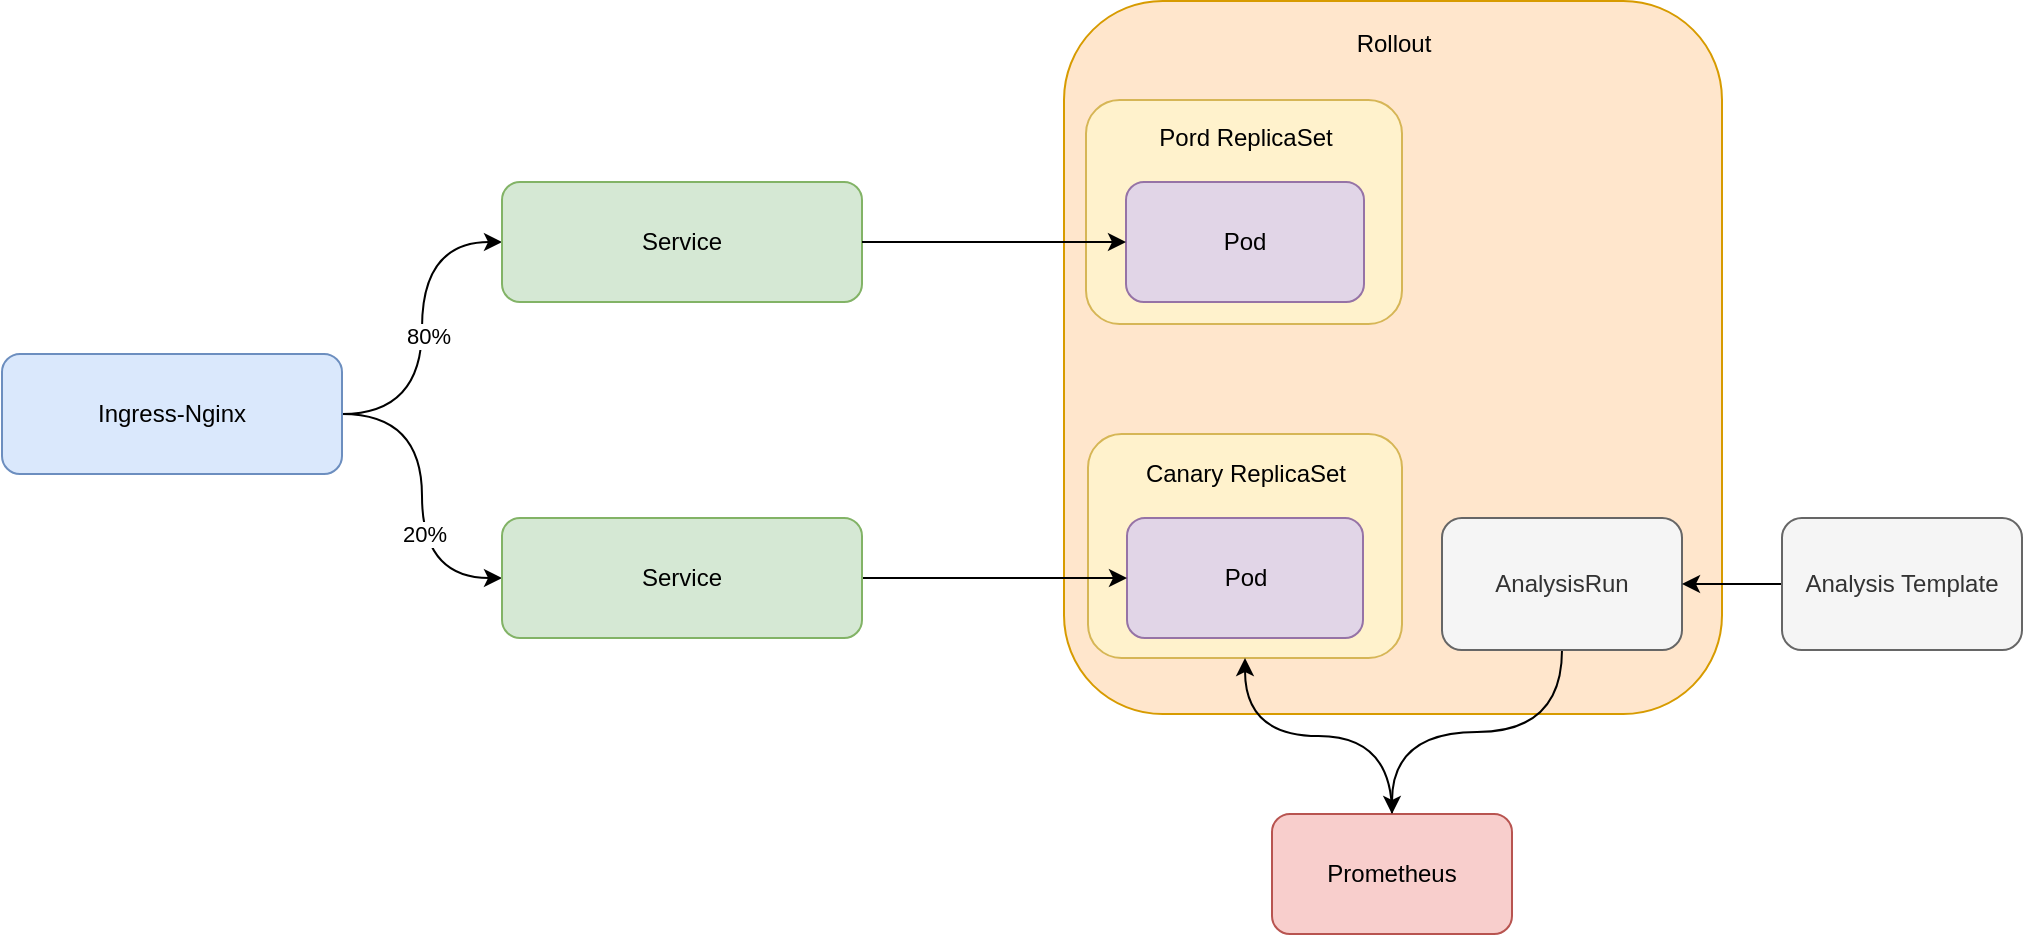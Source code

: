 <mxfile version="20.3.0" type="device"><diagram id="r4SnCPxblJdJ5Hl0FULU" name="第 1 页"><mxGraphModel dx="1898" dy="1152" grid="1" gridSize="10" guides="1" tooltips="1" connect="1" arrows="1" fold="1" page="1" pageScale="1" pageWidth="827" pageHeight="1169" math="0" shadow="0"><root><mxCell id="0"/><mxCell id="1" parent="0"/><mxCell id="hwK3GVpfXybACfYpsjqY-1" style="edgeStyle=orthogonalEdgeStyle;rounded=0;orthogonalLoop=1;jettySize=auto;html=1;exitX=1;exitY=0.5;exitDx=0;exitDy=0;entryX=0;entryY=0.5;entryDx=0;entryDy=0;curved=1;" parent="1" source="hwK3GVpfXybACfYpsjqY-2" target="hwK3GVpfXybACfYpsjqY-4" edge="1"><mxGeometry relative="1" as="geometry"/></mxCell><mxCell id="mFO0zCDJZ9bHJZsg1WRJ-18" value="80%" style="edgeLabel;html=1;align=center;verticalAlign=middle;resizable=0;points=[];" parent="hwK3GVpfXybACfYpsjqY-1" vertex="1" connectable="0"><mxGeometry x="-0.043" y="-2" relative="1" as="geometry"><mxPoint x="1" as="offset"/></mxGeometry></mxCell><mxCell id="mFO0zCDJZ9bHJZsg1WRJ-15" style="edgeStyle=orthogonalEdgeStyle;rounded=0;orthogonalLoop=1;jettySize=auto;html=1;exitX=1;exitY=0.5;exitDx=0;exitDy=0;entryX=0;entryY=0.5;entryDx=0;entryDy=0;curved=1;" parent="1" source="hwK3GVpfXybACfYpsjqY-2" target="mFO0zCDJZ9bHJZsg1WRJ-13" edge="1"><mxGeometry relative="1" as="geometry"/></mxCell><mxCell id="mFO0zCDJZ9bHJZsg1WRJ-19" value="20%" style="edgeLabel;html=1;align=center;verticalAlign=middle;resizable=0;points=[];" parent="mFO0zCDJZ9bHJZsg1WRJ-15" vertex="1" connectable="0"><mxGeometry x="0.224" y="1" relative="1" as="geometry"><mxPoint y="1" as="offset"/></mxGeometry></mxCell><mxCell id="hwK3GVpfXybACfYpsjqY-2" value="Ingress-Nginx" style="rounded=1;whiteSpace=wrap;html=1;fillColor=#dae8fc;strokeColor=#6c8ebf;" parent="1" vertex="1"><mxGeometry x="30" y="250" width="170" height="60" as="geometry"/></mxCell><mxCell id="hwK3GVpfXybACfYpsjqY-4" value="Service" style="rounded=1;whiteSpace=wrap;html=1;fillColor=#d5e8d4;strokeColor=#82b366;" parent="1" vertex="1"><mxGeometry x="280" y="164" width="180" height="60" as="geometry"/></mxCell><mxCell id="mFO0zCDJZ9bHJZsg1WRJ-1" value="" style="rounded=1;whiteSpace=wrap;html=1;fillColor=#ffe6cc;strokeColor=#d79b00;" parent="1" vertex="1"><mxGeometry x="561" y="73.5" width="329" height="356.5" as="geometry"/></mxCell><mxCell id="mFO0zCDJZ9bHJZsg1WRJ-2" value="Rollout" style="text;html=1;strokeColor=none;fillColor=none;align=center;verticalAlign=middle;whiteSpace=wrap;rounded=0;" parent="1" vertex="1"><mxGeometry x="670.5" y="80" width="110" height="30" as="geometry"/></mxCell><mxCell id="mFO0zCDJZ9bHJZsg1WRJ-3" value="" style="rounded=1;whiteSpace=wrap;html=1;fillColor=#fff2cc;strokeColor=#d6b656;" parent="1" vertex="1"><mxGeometry x="572" y="123" width="158" height="112" as="geometry"/></mxCell><mxCell id="mFO0zCDJZ9bHJZsg1WRJ-4" value="Pod" style="rounded=1;whiteSpace=wrap;html=1;fillColor=#e1d5e7;strokeColor=#9673a6;" parent="1" vertex="1"><mxGeometry x="592" y="164" width="119" height="60" as="geometry"/></mxCell><mxCell id="mFO0zCDJZ9bHJZsg1WRJ-5" value="Pord ReplicaSet" style="text;html=1;strokeColor=none;fillColor=none;align=center;verticalAlign=middle;whiteSpace=wrap;rounded=0;" parent="1" vertex="1"><mxGeometry x="563.5" y="127" width="176" height="30" as="geometry"/></mxCell><mxCell id="mFO0zCDJZ9bHJZsg1WRJ-9" value="" style="rounded=1;whiteSpace=wrap;html=1;fillColor=#fff2cc;strokeColor=#d6b656;" parent="1" vertex="1"><mxGeometry x="573" y="290" width="157" height="112" as="geometry"/></mxCell><mxCell id="mFO0zCDJZ9bHJZsg1WRJ-10" value="Pod" style="rounded=1;whiteSpace=wrap;html=1;fillColor=#e1d5e7;strokeColor=#9673a6;" parent="1" vertex="1"><mxGeometry x="592.5" y="332" width="118" height="60" as="geometry"/></mxCell><mxCell id="mFO0zCDJZ9bHJZsg1WRJ-11" value="Canary ReplicaSet" style="text;html=1;strokeColor=none;fillColor=none;align=center;verticalAlign=middle;whiteSpace=wrap;rounded=0;" parent="1" vertex="1"><mxGeometry x="563.5" y="295" width="176" height="30" as="geometry"/></mxCell><mxCell id="qKkygBTBNwJV84UeSDZm-3" style="edgeStyle=orthogonalEdgeStyle;rounded=0;orthogonalLoop=1;jettySize=auto;html=1;exitX=1;exitY=0.5;exitDx=0;exitDy=0;entryX=0;entryY=0.5;entryDx=0;entryDy=0;" parent="1" source="mFO0zCDJZ9bHJZsg1WRJ-13" target="mFO0zCDJZ9bHJZsg1WRJ-10" edge="1"><mxGeometry relative="1" as="geometry"/></mxCell><mxCell id="mFO0zCDJZ9bHJZsg1WRJ-13" value="Service" style="rounded=1;whiteSpace=wrap;html=1;fillColor=#d5e8d4;strokeColor=#82b366;" parent="1" vertex="1"><mxGeometry x="280" y="332" width="180" height="60" as="geometry"/></mxCell><mxCell id="qKkygBTBNwJV84UeSDZm-4" style="edgeStyle=orthogonalEdgeStyle;rounded=0;orthogonalLoop=1;jettySize=auto;html=1;exitX=1;exitY=0.5;exitDx=0;exitDy=0;" parent="1" source="hwK3GVpfXybACfYpsjqY-4" target="mFO0zCDJZ9bHJZsg1WRJ-4" edge="1"><mxGeometry relative="1" as="geometry"/></mxCell><mxCell id="TzXmPE8JYxQsLLVYD4qz-9" style="edgeStyle=orthogonalEdgeStyle;curved=1;rounded=0;orthogonalLoop=1;jettySize=auto;html=1;exitX=0.5;exitY=0;exitDx=0;exitDy=0;" edge="1" parent="1" source="TzXmPE8JYxQsLLVYD4qz-1" target="mFO0zCDJZ9bHJZsg1WRJ-9"><mxGeometry relative="1" as="geometry"/></mxCell><mxCell id="TzXmPE8JYxQsLLVYD4qz-1" value="Prometheus" style="rounded=1;whiteSpace=wrap;html=1;sketch=0;fillColor=#f8cecc;strokeColor=#b85450;" vertex="1" parent="1"><mxGeometry x="665" y="480" width="120" height="60" as="geometry"/></mxCell><mxCell id="TzXmPE8JYxQsLLVYD4qz-8" style="edgeStyle=orthogonalEdgeStyle;curved=1;rounded=0;orthogonalLoop=1;jettySize=auto;html=1;exitX=0.5;exitY=1;exitDx=0;exitDy=0;entryX=0.5;entryY=0;entryDx=0;entryDy=0;" edge="1" parent="1" source="TzXmPE8JYxQsLLVYD4qz-5" target="TzXmPE8JYxQsLLVYD4qz-1"><mxGeometry relative="1" as="geometry"/></mxCell><mxCell id="TzXmPE8JYxQsLLVYD4qz-5" value="AnalysisRun" style="rounded=1;whiteSpace=wrap;html=1;sketch=0;fillColor=#f5f5f5;fontColor=#333333;strokeColor=#666666;" vertex="1" parent="1"><mxGeometry x="750" y="332" width="120" height="66" as="geometry"/></mxCell><mxCell id="TzXmPE8JYxQsLLVYD4qz-11" style="edgeStyle=orthogonalEdgeStyle;curved=1;rounded=0;orthogonalLoop=1;jettySize=auto;html=1;exitX=0;exitY=0.5;exitDx=0;exitDy=0;entryX=1;entryY=0.5;entryDx=0;entryDy=0;" edge="1" parent="1" source="TzXmPE8JYxQsLLVYD4qz-10" target="TzXmPE8JYxQsLLVYD4qz-5"><mxGeometry relative="1" as="geometry"/></mxCell><mxCell id="TzXmPE8JYxQsLLVYD4qz-10" value="Analysis Template" style="rounded=1;whiteSpace=wrap;html=1;sketch=0;fillColor=#f5f5f5;fontColor=#333333;strokeColor=#666666;" vertex="1" parent="1"><mxGeometry x="920" y="332" width="120" height="66" as="geometry"/></mxCell></root></mxGraphModel></diagram></mxfile>
